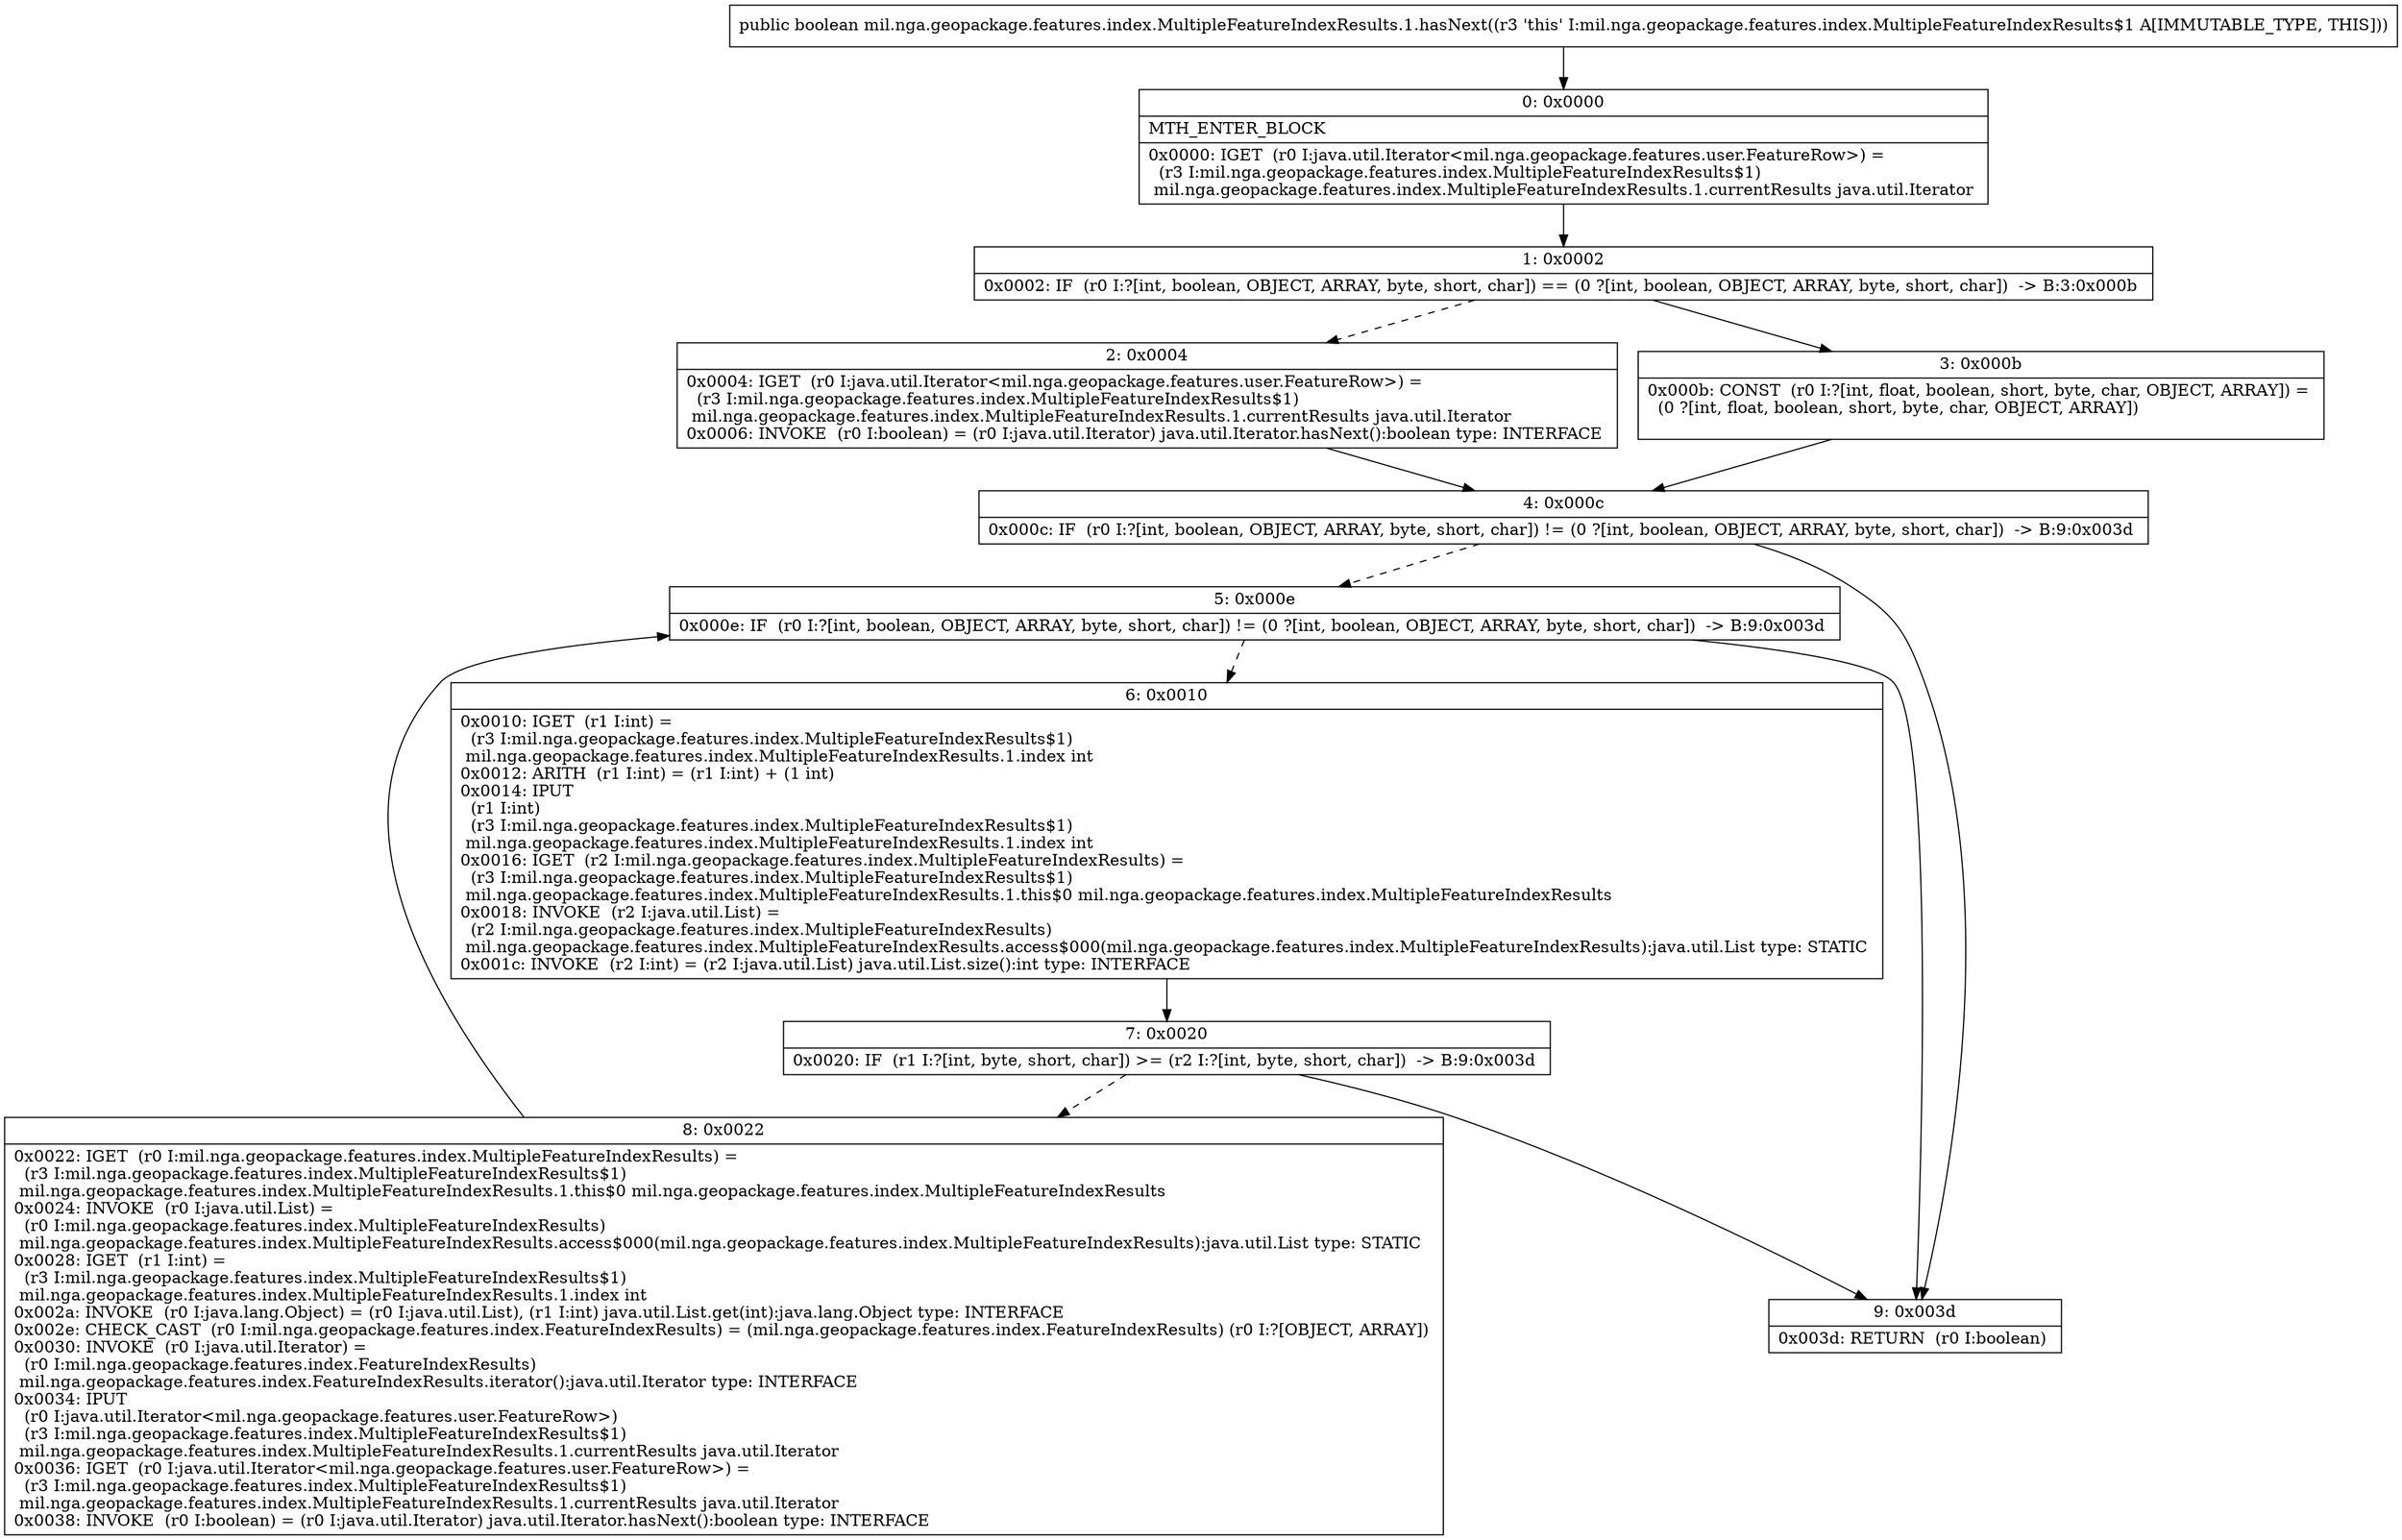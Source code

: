 digraph "CFG formil.nga.geopackage.features.index.MultipleFeatureIndexResults.1.hasNext()Z" {
Node_0 [shape=record,label="{0\:\ 0x0000|MTH_ENTER_BLOCK\l|0x0000: IGET  (r0 I:java.util.Iterator\<mil.nga.geopackage.features.user.FeatureRow\>) = \l  (r3 I:mil.nga.geopackage.features.index.MultipleFeatureIndexResults$1)\l mil.nga.geopackage.features.index.MultipleFeatureIndexResults.1.currentResults java.util.Iterator \l}"];
Node_1 [shape=record,label="{1\:\ 0x0002|0x0002: IF  (r0 I:?[int, boolean, OBJECT, ARRAY, byte, short, char]) == (0 ?[int, boolean, OBJECT, ARRAY, byte, short, char])  \-\> B:3:0x000b \l}"];
Node_2 [shape=record,label="{2\:\ 0x0004|0x0004: IGET  (r0 I:java.util.Iterator\<mil.nga.geopackage.features.user.FeatureRow\>) = \l  (r3 I:mil.nga.geopackage.features.index.MultipleFeatureIndexResults$1)\l mil.nga.geopackage.features.index.MultipleFeatureIndexResults.1.currentResults java.util.Iterator \l0x0006: INVOKE  (r0 I:boolean) = (r0 I:java.util.Iterator) java.util.Iterator.hasNext():boolean type: INTERFACE \l}"];
Node_3 [shape=record,label="{3\:\ 0x000b|0x000b: CONST  (r0 I:?[int, float, boolean, short, byte, char, OBJECT, ARRAY]) = \l  (0 ?[int, float, boolean, short, byte, char, OBJECT, ARRAY])\l \l}"];
Node_4 [shape=record,label="{4\:\ 0x000c|0x000c: IF  (r0 I:?[int, boolean, OBJECT, ARRAY, byte, short, char]) != (0 ?[int, boolean, OBJECT, ARRAY, byte, short, char])  \-\> B:9:0x003d \l}"];
Node_5 [shape=record,label="{5\:\ 0x000e|0x000e: IF  (r0 I:?[int, boolean, OBJECT, ARRAY, byte, short, char]) != (0 ?[int, boolean, OBJECT, ARRAY, byte, short, char])  \-\> B:9:0x003d \l}"];
Node_6 [shape=record,label="{6\:\ 0x0010|0x0010: IGET  (r1 I:int) = \l  (r3 I:mil.nga.geopackage.features.index.MultipleFeatureIndexResults$1)\l mil.nga.geopackage.features.index.MultipleFeatureIndexResults.1.index int \l0x0012: ARITH  (r1 I:int) = (r1 I:int) + (1 int) \l0x0014: IPUT  \l  (r1 I:int)\l  (r3 I:mil.nga.geopackage.features.index.MultipleFeatureIndexResults$1)\l mil.nga.geopackage.features.index.MultipleFeatureIndexResults.1.index int \l0x0016: IGET  (r2 I:mil.nga.geopackage.features.index.MultipleFeatureIndexResults) = \l  (r3 I:mil.nga.geopackage.features.index.MultipleFeatureIndexResults$1)\l mil.nga.geopackage.features.index.MultipleFeatureIndexResults.1.this$0 mil.nga.geopackage.features.index.MultipleFeatureIndexResults \l0x0018: INVOKE  (r2 I:java.util.List) = \l  (r2 I:mil.nga.geopackage.features.index.MultipleFeatureIndexResults)\l mil.nga.geopackage.features.index.MultipleFeatureIndexResults.access$000(mil.nga.geopackage.features.index.MultipleFeatureIndexResults):java.util.List type: STATIC \l0x001c: INVOKE  (r2 I:int) = (r2 I:java.util.List) java.util.List.size():int type: INTERFACE \l}"];
Node_7 [shape=record,label="{7\:\ 0x0020|0x0020: IF  (r1 I:?[int, byte, short, char]) \>= (r2 I:?[int, byte, short, char])  \-\> B:9:0x003d \l}"];
Node_8 [shape=record,label="{8\:\ 0x0022|0x0022: IGET  (r0 I:mil.nga.geopackage.features.index.MultipleFeatureIndexResults) = \l  (r3 I:mil.nga.geopackage.features.index.MultipleFeatureIndexResults$1)\l mil.nga.geopackage.features.index.MultipleFeatureIndexResults.1.this$0 mil.nga.geopackage.features.index.MultipleFeatureIndexResults \l0x0024: INVOKE  (r0 I:java.util.List) = \l  (r0 I:mil.nga.geopackage.features.index.MultipleFeatureIndexResults)\l mil.nga.geopackage.features.index.MultipleFeatureIndexResults.access$000(mil.nga.geopackage.features.index.MultipleFeatureIndexResults):java.util.List type: STATIC \l0x0028: IGET  (r1 I:int) = \l  (r3 I:mil.nga.geopackage.features.index.MultipleFeatureIndexResults$1)\l mil.nga.geopackage.features.index.MultipleFeatureIndexResults.1.index int \l0x002a: INVOKE  (r0 I:java.lang.Object) = (r0 I:java.util.List), (r1 I:int) java.util.List.get(int):java.lang.Object type: INTERFACE \l0x002e: CHECK_CAST  (r0 I:mil.nga.geopackage.features.index.FeatureIndexResults) = (mil.nga.geopackage.features.index.FeatureIndexResults) (r0 I:?[OBJECT, ARRAY]) \l0x0030: INVOKE  (r0 I:java.util.Iterator) = \l  (r0 I:mil.nga.geopackage.features.index.FeatureIndexResults)\l mil.nga.geopackage.features.index.FeatureIndexResults.iterator():java.util.Iterator type: INTERFACE \l0x0034: IPUT  \l  (r0 I:java.util.Iterator\<mil.nga.geopackage.features.user.FeatureRow\>)\l  (r3 I:mil.nga.geopackage.features.index.MultipleFeatureIndexResults$1)\l mil.nga.geopackage.features.index.MultipleFeatureIndexResults.1.currentResults java.util.Iterator \l0x0036: IGET  (r0 I:java.util.Iterator\<mil.nga.geopackage.features.user.FeatureRow\>) = \l  (r3 I:mil.nga.geopackage.features.index.MultipleFeatureIndexResults$1)\l mil.nga.geopackage.features.index.MultipleFeatureIndexResults.1.currentResults java.util.Iterator \l0x0038: INVOKE  (r0 I:boolean) = (r0 I:java.util.Iterator) java.util.Iterator.hasNext():boolean type: INTERFACE \l}"];
Node_9 [shape=record,label="{9\:\ 0x003d|0x003d: RETURN  (r0 I:boolean) \l}"];
MethodNode[shape=record,label="{public boolean mil.nga.geopackage.features.index.MultipleFeatureIndexResults.1.hasNext((r3 'this' I:mil.nga.geopackage.features.index.MultipleFeatureIndexResults$1 A[IMMUTABLE_TYPE, THIS])) }"];
MethodNode -> Node_0;
Node_0 -> Node_1;
Node_1 -> Node_2[style=dashed];
Node_1 -> Node_3;
Node_2 -> Node_4;
Node_3 -> Node_4;
Node_4 -> Node_5[style=dashed];
Node_4 -> Node_9;
Node_5 -> Node_6[style=dashed];
Node_5 -> Node_9;
Node_6 -> Node_7;
Node_7 -> Node_8[style=dashed];
Node_7 -> Node_9;
Node_8 -> Node_5;
}

